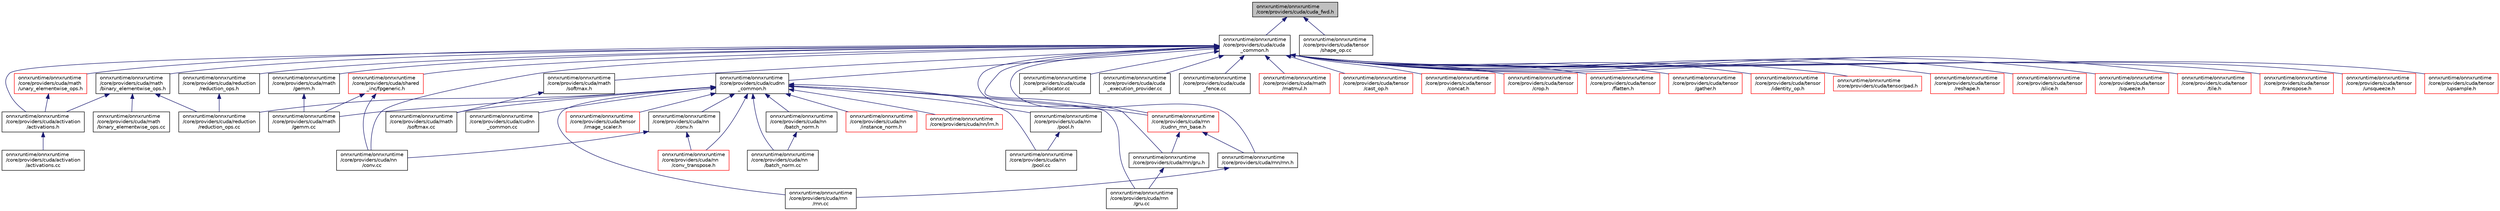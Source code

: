 digraph "onnxruntime/onnxruntime/core/providers/cuda/cuda_fwd.h"
{
  edge [fontname="Helvetica",fontsize="10",labelfontname="Helvetica",labelfontsize="10"];
  node [fontname="Helvetica",fontsize="10",shape=record];
  Node1 [label="onnxruntime/onnxruntime\l/core/providers/cuda/cuda_fwd.h",height=0.2,width=0.4,color="black", fillcolor="grey75", style="filled", fontcolor="black"];
  Node1 -> Node2 [dir="back",color="midnightblue",fontsize="10",style="solid"];
  Node2 [label="onnxruntime/onnxruntime\l/core/providers/cuda/cuda\l_common.h",height=0.2,width=0.4,color="black", fillcolor="white", style="filled",URL="$cuda__common_8h.html"];
  Node2 -> Node3 [dir="back",color="midnightblue",fontsize="10",style="solid"];
  Node3 [label="onnxruntime/onnxruntime\l/core/providers/cuda/activation\l/activations.h",height=0.2,width=0.4,color="black", fillcolor="white", style="filled",URL="$cuda_2activation_2activations_8h.html"];
  Node3 -> Node4 [dir="back",color="midnightblue",fontsize="10",style="solid"];
  Node4 [label="onnxruntime/onnxruntime\l/core/providers/cuda/activation\l/activations.cc",height=0.2,width=0.4,color="black", fillcolor="white", style="filled",URL="$cuda_2activation_2activations_8cc.html"];
  Node2 -> Node5 [dir="back",color="midnightblue",fontsize="10",style="solid"];
  Node5 [label="onnxruntime/onnxruntime\l/core/providers/cuda/cuda\l_allocator.cc",height=0.2,width=0.4,color="black", fillcolor="white", style="filled",URL="$cuda__allocator_8cc.html"];
  Node2 -> Node6 [dir="back",color="midnightblue",fontsize="10",style="solid"];
  Node6 [label="onnxruntime/onnxruntime\l/core/providers/cuda/cuda\l_execution_provider.cc",height=0.2,width=0.4,color="black", fillcolor="white", style="filled",URL="$cuda__execution__provider_8cc.html"];
  Node2 -> Node7 [dir="back",color="midnightblue",fontsize="10",style="solid"];
  Node7 [label="onnxruntime/onnxruntime\l/core/providers/cuda/cuda\l_fence.cc",height=0.2,width=0.4,color="black", fillcolor="white", style="filled",URL="$cuda__fence_8cc.html"];
  Node2 -> Node8 [dir="back",color="midnightblue",fontsize="10",style="solid"];
  Node8 [label="onnxruntime/onnxruntime\l/core/providers/cuda/cudnn\l_common.h",height=0.2,width=0.4,color="black", fillcolor="white", style="filled",URL="$cudnn__common_8h.html"];
  Node8 -> Node9 [dir="back",color="midnightblue",fontsize="10",style="solid"];
  Node9 [label="onnxruntime/onnxruntime\l/core/providers/cuda/cudnn\l_common.cc",height=0.2,width=0.4,color="black", fillcolor="white", style="filled",URL="$cudnn__common_8cc.html"];
  Node8 -> Node10 [dir="back",color="midnightblue",fontsize="10",style="solid"];
  Node10 [label="onnxruntime/onnxruntime\l/core/providers/cuda/math\l/gemm.cc",height=0.2,width=0.4,color="black", fillcolor="white", style="filled",URL="$cuda_2math_2gemm_8cc.html"];
  Node8 -> Node11 [dir="back",color="midnightblue",fontsize="10",style="solid"];
  Node11 [label="onnxruntime/onnxruntime\l/core/providers/cuda/math\l/softmax.cc",height=0.2,width=0.4,color="black", fillcolor="white", style="filled",URL="$cuda_2math_2softmax_8cc.html"];
  Node8 -> Node12 [dir="back",color="midnightblue",fontsize="10",style="solid"];
  Node12 [label="onnxruntime/onnxruntime\l/core/providers/cuda/nn\l/batch_norm.h",height=0.2,width=0.4,color="black", fillcolor="white", style="filled",URL="$cuda_2nn_2batch__norm_8h.html"];
  Node12 -> Node13 [dir="back",color="midnightblue",fontsize="10",style="solid"];
  Node13 [label="onnxruntime/onnxruntime\l/core/providers/cuda/nn\l/batch_norm.cc",height=0.2,width=0.4,color="black", fillcolor="white", style="filled",URL="$cuda_2nn_2batch__norm_8cc.html"];
  Node8 -> Node13 [dir="back",color="midnightblue",fontsize="10",style="solid"];
  Node8 -> Node14 [dir="back",color="midnightblue",fontsize="10",style="solid"];
  Node14 [label="onnxruntime/onnxruntime\l/core/providers/cuda/nn\l/conv.h",height=0.2,width=0.4,color="black", fillcolor="white", style="filled",URL="$cuda_2nn_2conv_8h.html"];
  Node14 -> Node15 [dir="back",color="midnightblue",fontsize="10",style="solid"];
  Node15 [label="onnxruntime/onnxruntime\l/core/providers/cuda/nn\l/conv.cc",height=0.2,width=0.4,color="black", fillcolor="white", style="filled",URL="$cuda_2nn_2conv_8cc.html"];
  Node14 -> Node16 [dir="back",color="midnightblue",fontsize="10",style="solid"];
  Node16 [label="onnxruntime/onnxruntime\l/core/providers/cuda/nn\l/conv_transpose.h",height=0.2,width=0.4,color="red", fillcolor="white", style="filled",URL="$cuda_2nn_2conv__transpose_8h.html"];
  Node8 -> Node16 [dir="back",color="midnightblue",fontsize="10",style="solid"];
  Node8 -> Node18 [dir="back",color="midnightblue",fontsize="10",style="solid"];
  Node18 [label="onnxruntime/onnxruntime\l/core/providers/cuda/nn\l/instance_norm.h",height=0.2,width=0.4,color="red", fillcolor="white", style="filled",URL="$cuda_2nn_2instance__norm_8h.html"];
  Node8 -> Node20 [dir="back",color="midnightblue",fontsize="10",style="solid"];
  Node20 [label="onnxruntime/onnxruntime\l/core/providers/cuda/nn/lrn.h",height=0.2,width=0.4,color="red", fillcolor="white", style="filled",URL="$cuda_2nn_2lrn_8h.html"];
  Node8 -> Node22 [dir="back",color="midnightblue",fontsize="10",style="solid"];
  Node22 [label="onnxruntime/onnxruntime\l/core/providers/cuda/nn\l/pool.cc",height=0.2,width=0.4,color="black", fillcolor="white", style="filled",URL="$cuda_2nn_2pool_8cc.html"];
  Node8 -> Node23 [dir="back",color="midnightblue",fontsize="10",style="solid"];
  Node23 [label="onnxruntime/onnxruntime\l/core/providers/cuda/nn\l/pool.h",height=0.2,width=0.4,color="black", fillcolor="white", style="filled",URL="$cuda_2nn_2pool_8h.html"];
  Node23 -> Node22 [dir="back",color="midnightblue",fontsize="10",style="solid"];
  Node8 -> Node24 [dir="back",color="midnightblue",fontsize="10",style="solid"];
  Node24 [label="onnxruntime/onnxruntime\l/core/providers/cuda/reduction\l/reduction_ops.cc",height=0.2,width=0.4,color="black", fillcolor="white", style="filled",URL="$cuda_2reduction_2reduction__ops_8cc.html"];
  Node8 -> Node25 [dir="back",color="midnightblue",fontsize="10",style="solid"];
  Node25 [label="onnxruntime/onnxruntime\l/core/providers/cuda/rnn\l/cudnn_rnn_base.h",height=0.2,width=0.4,color="red", fillcolor="white", style="filled",URL="$cudnn__rnn__base_8h.html"];
  Node25 -> Node27 [dir="back",color="midnightblue",fontsize="10",style="solid"];
  Node27 [label="onnxruntime/onnxruntime\l/core/providers/cuda/rnn/gru.h",height=0.2,width=0.4,color="black", fillcolor="white", style="filled",URL="$gru_8h.html"];
  Node27 -> Node28 [dir="back",color="midnightblue",fontsize="10",style="solid"];
  Node28 [label="onnxruntime/onnxruntime\l/core/providers/cuda/rnn\l/gru.cc",height=0.2,width=0.4,color="black", fillcolor="white", style="filled",URL="$gru_8cc.html"];
  Node25 -> Node31 [dir="back",color="midnightblue",fontsize="10",style="solid"];
  Node31 [label="onnxruntime/onnxruntime\l/core/providers/cuda/rnn/rnn.h",height=0.2,width=0.4,color="black", fillcolor="white", style="filled",URL="$cuda_2rnn_2rnn_8h.html"];
  Node31 -> Node32 [dir="back",color="midnightblue",fontsize="10",style="solid"];
  Node32 [label="onnxruntime/onnxruntime\l/core/providers/cuda/rnn\l/rnn.cc",height=0.2,width=0.4,color="black", fillcolor="white", style="filled",URL="$cuda_2rnn_2rnn_8cc.html"];
  Node8 -> Node28 [dir="back",color="midnightblue",fontsize="10",style="solid"];
  Node8 -> Node32 [dir="back",color="midnightblue",fontsize="10",style="solid"];
  Node8 -> Node33 [dir="back",color="midnightblue",fontsize="10",style="solid"];
  Node33 [label="onnxruntime/onnxruntime\l/core/providers/cuda/tensor\l/image_scaler.h",height=0.2,width=0.4,color="red", fillcolor="white", style="filled",URL="$cuda_2tensor_2image__scaler_8h.html"];
  Node2 -> Node35 [dir="back",color="midnightblue",fontsize="10",style="solid"];
  Node35 [label="onnxruntime/onnxruntime\l/core/providers/cuda/math\l/binary_elementwise_ops.h",height=0.2,width=0.4,color="black", fillcolor="white", style="filled",URL="$binary__elementwise__ops_8h.html"];
  Node35 -> Node3 [dir="back",color="midnightblue",fontsize="10",style="solid"];
  Node35 -> Node36 [dir="back",color="midnightblue",fontsize="10",style="solid"];
  Node36 [label="onnxruntime/onnxruntime\l/core/providers/cuda/math\l/binary_elementwise_ops.cc",height=0.2,width=0.4,color="black", fillcolor="white", style="filled",URL="$binary__elementwise__ops_8cc.html"];
  Node35 -> Node24 [dir="back",color="midnightblue",fontsize="10",style="solid"];
  Node2 -> Node37 [dir="back",color="midnightblue",fontsize="10",style="solid"];
  Node37 [label="onnxruntime/onnxruntime\l/core/providers/cuda/math\l/gemm.h",height=0.2,width=0.4,color="black", fillcolor="white", style="filled",URL="$cuda_2math_2gemm_8h.html"];
  Node37 -> Node10 [dir="back",color="midnightblue",fontsize="10",style="solid"];
  Node2 -> Node38 [dir="back",color="midnightblue",fontsize="10",style="solid"];
  Node38 [label="onnxruntime/onnxruntime\l/core/providers/cuda/math\l/matmul.h",height=0.2,width=0.4,color="red", fillcolor="white", style="filled",URL="$cuda_2math_2matmul_8h.html"];
  Node2 -> Node40 [dir="back",color="midnightblue",fontsize="10",style="solid"];
  Node40 [label="onnxruntime/onnxruntime\l/core/providers/cuda/math\l/softmax.h",height=0.2,width=0.4,color="black", fillcolor="white", style="filled",URL="$cuda_2math_2softmax_8h.html"];
  Node40 -> Node11 [dir="back",color="midnightblue",fontsize="10",style="solid"];
  Node2 -> Node41 [dir="back",color="midnightblue",fontsize="10",style="solid"];
  Node41 [label="onnxruntime/onnxruntime\l/core/providers/cuda/math\l/unary_elementwise_ops.h",height=0.2,width=0.4,color="red", fillcolor="white", style="filled",URL="$unary__elementwise__ops_8h.html"];
  Node41 -> Node3 [dir="back",color="midnightblue",fontsize="10",style="solid"];
  Node2 -> Node15 [dir="back",color="midnightblue",fontsize="10",style="solid"];
  Node2 -> Node43 [dir="back",color="midnightblue",fontsize="10",style="solid"];
  Node43 [label="onnxruntime/onnxruntime\l/core/providers/cuda/reduction\l/reduction_ops.h",height=0.2,width=0.4,color="black", fillcolor="white", style="filled",URL="$cuda_2reduction_2reduction__ops_8h.html"];
  Node43 -> Node24 [dir="back",color="midnightblue",fontsize="10",style="solid"];
  Node2 -> Node25 [dir="back",color="midnightblue",fontsize="10",style="solid"];
  Node2 -> Node27 [dir="back",color="midnightblue",fontsize="10",style="solid"];
  Node2 -> Node31 [dir="back",color="midnightblue",fontsize="10",style="solid"];
  Node2 -> Node44 [dir="back",color="midnightblue",fontsize="10",style="solid"];
  Node44 [label="onnxruntime/onnxruntime\l/core/providers/cuda/shared\l_inc/fpgeneric.h",height=0.2,width=0.4,color="red", fillcolor="white", style="filled",URL="$fpgeneric_8h.html"];
  Node44 -> Node10 [dir="back",color="midnightblue",fontsize="10",style="solid"];
  Node44 -> Node15 [dir="back",color="midnightblue",fontsize="10",style="solid"];
  Node2 -> Node45 [dir="back",color="midnightblue",fontsize="10",style="solid"];
  Node45 [label="onnxruntime/onnxruntime\l/core/providers/cuda/tensor\l/cast_op.h",height=0.2,width=0.4,color="red", fillcolor="white", style="filled",URL="$cuda_2tensor_2cast__op_8h.html"];
  Node2 -> Node47 [dir="back",color="midnightblue",fontsize="10",style="solid"];
  Node47 [label="onnxruntime/onnxruntime\l/core/providers/cuda/tensor\l/concat.h",height=0.2,width=0.4,color="red", fillcolor="white", style="filled",URL="$cuda_2tensor_2concat_8h.html"];
  Node2 -> Node49 [dir="back",color="midnightblue",fontsize="10",style="solid"];
  Node49 [label="onnxruntime/onnxruntime\l/core/providers/cuda/tensor\l/crop.h",height=0.2,width=0.4,color="red", fillcolor="white", style="filled",URL="$cuda_2tensor_2crop_8h.html"];
  Node2 -> Node51 [dir="back",color="midnightblue",fontsize="10",style="solid"];
  Node51 [label="onnxruntime/onnxruntime\l/core/providers/cuda/tensor\l/flatten.h",height=0.2,width=0.4,color="red", fillcolor="white", style="filled",URL="$cuda_2tensor_2flatten_8h.html"];
  Node2 -> Node53 [dir="back",color="midnightblue",fontsize="10",style="solid"];
  Node53 [label="onnxruntime/onnxruntime\l/core/providers/cuda/tensor\l/gather.h",height=0.2,width=0.4,color="red", fillcolor="white", style="filled",URL="$cuda_2tensor_2gather_8h.html"];
  Node2 -> Node55 [dir="back",color="midnightblue",fontsize="10",style="solid"];
  Node55 [label="onnxruntime/onnxruntime\l/core/providers/cuda/tensor\l/identity_op.h",height=0.2,width=0.4,color="red", fillcolor="white", style="filled",URL="$cuda_2tensor_2identity__op_8h.html"];
  Node2 -> Node57 [dir="back",color="midnightblue",fontsize="10",style="solid"];
  Node57 [label="onnxruntime/onnxruntime\l/core/providers/cuda/tensor/pad.h",height=0.2,width=0.4,color="red", fillcolor="white", style="filled",URL="$cuda_2tensor_2pad_8h.html"];
  Node2 -> Node59 [dir="back",color="midnightblue",fontsize="10",style="solid"];
  Node59 [label="onnxruntime/onnxruntime\l/core/providers/cuda/tensor\l/reshape.h",height=0.2,width=0.4,color="red", fillcolor="white", style="filled",URL="$cuda_2tensor_2reshape_8h.html"];
  Node2 -> Node61 [dir="back",color="midnightblue",fontsize="10",style="solid"];
  Node61 [label="onnxruntime/onnxruntime\l/core/providers/cuda/tensor\l/slice.h",height=0.2,width=0.4,color="red", fillcolor="white", style="filled",URL="$cuda_2tensor_2slice_8h.html"];
  Node2 -> Node63 [dir="back",color="midnightblue",fontsize="10",style="solid"];
  Node63 [label="onnxruntime/onnxruntime\l/core/providers/cuda/tensor\l/squeeze.h",height=0.2,width=0.4,color="red", fillcolor="white", style="filled",URL="$cuda_2tensor_2squeeze_8h.html"];
  Node2 -> Node65 [dir="back",color="midnightblue",fontsize="10",style="solid"];
  Node65 [label="onnxruntime/onnxruntime\l/core/providers/cuda/tensor\l/tile.h",height=0.2,width=0.4,color="red", fillcolor="white", style="filled",URL="$cuda_2tensor_2tile_8h.html"];
  Node2 -> Node67 [dir="back",color="midnightblue",fontsize="10",style="solid"];
  Node67 [label="onnxruntime/onnxruntime\l/core/providers/cuda/tensor\l/transpose.h",height=0.2,width=0.4,color="red", fillcolor="white", style="filled",URL="$cuda_2tensor_2transpose_8h.html"];
  Node2 -> Node69 [dir="back",color="midnightblue",fontsize="10",style="solid"];
  Node69 [label="onnxruntime/onnxruntime\l/core/providers/cuda/tensor\l/unsqueeze.h",height=0.2,width=0.4,color="red", fillcolor="white", style="filled",URL="$cuda_2tensor_2unsqueeze_8h.html"];
  Node2 -> Node71 [dir="back",color="midnightblue",fontsize="10",style="solid"];
  Node71 [label="onnxruntime/onnxruntime\l/core/providers/cuda/tensor\l/upsample.h",height=0.2,width=0.4,color="red", fillcolor="white", style="filled",URL="$cuda_2tensor_2upsample_8h.html"];
  Node1 -> Node73 [dir="back",color="midnightblue",fontsize="10",style="solid"];
  Node73 [label="onnxruntime/onnxruntime\l/core/providers/cuda/tensor\l/shape_op.cc",height=0.2,width=0.4,color="black", fillcolor="white", style="filled",URL="$cuda_2tensor_2shape__op_8cc.html"];
}
